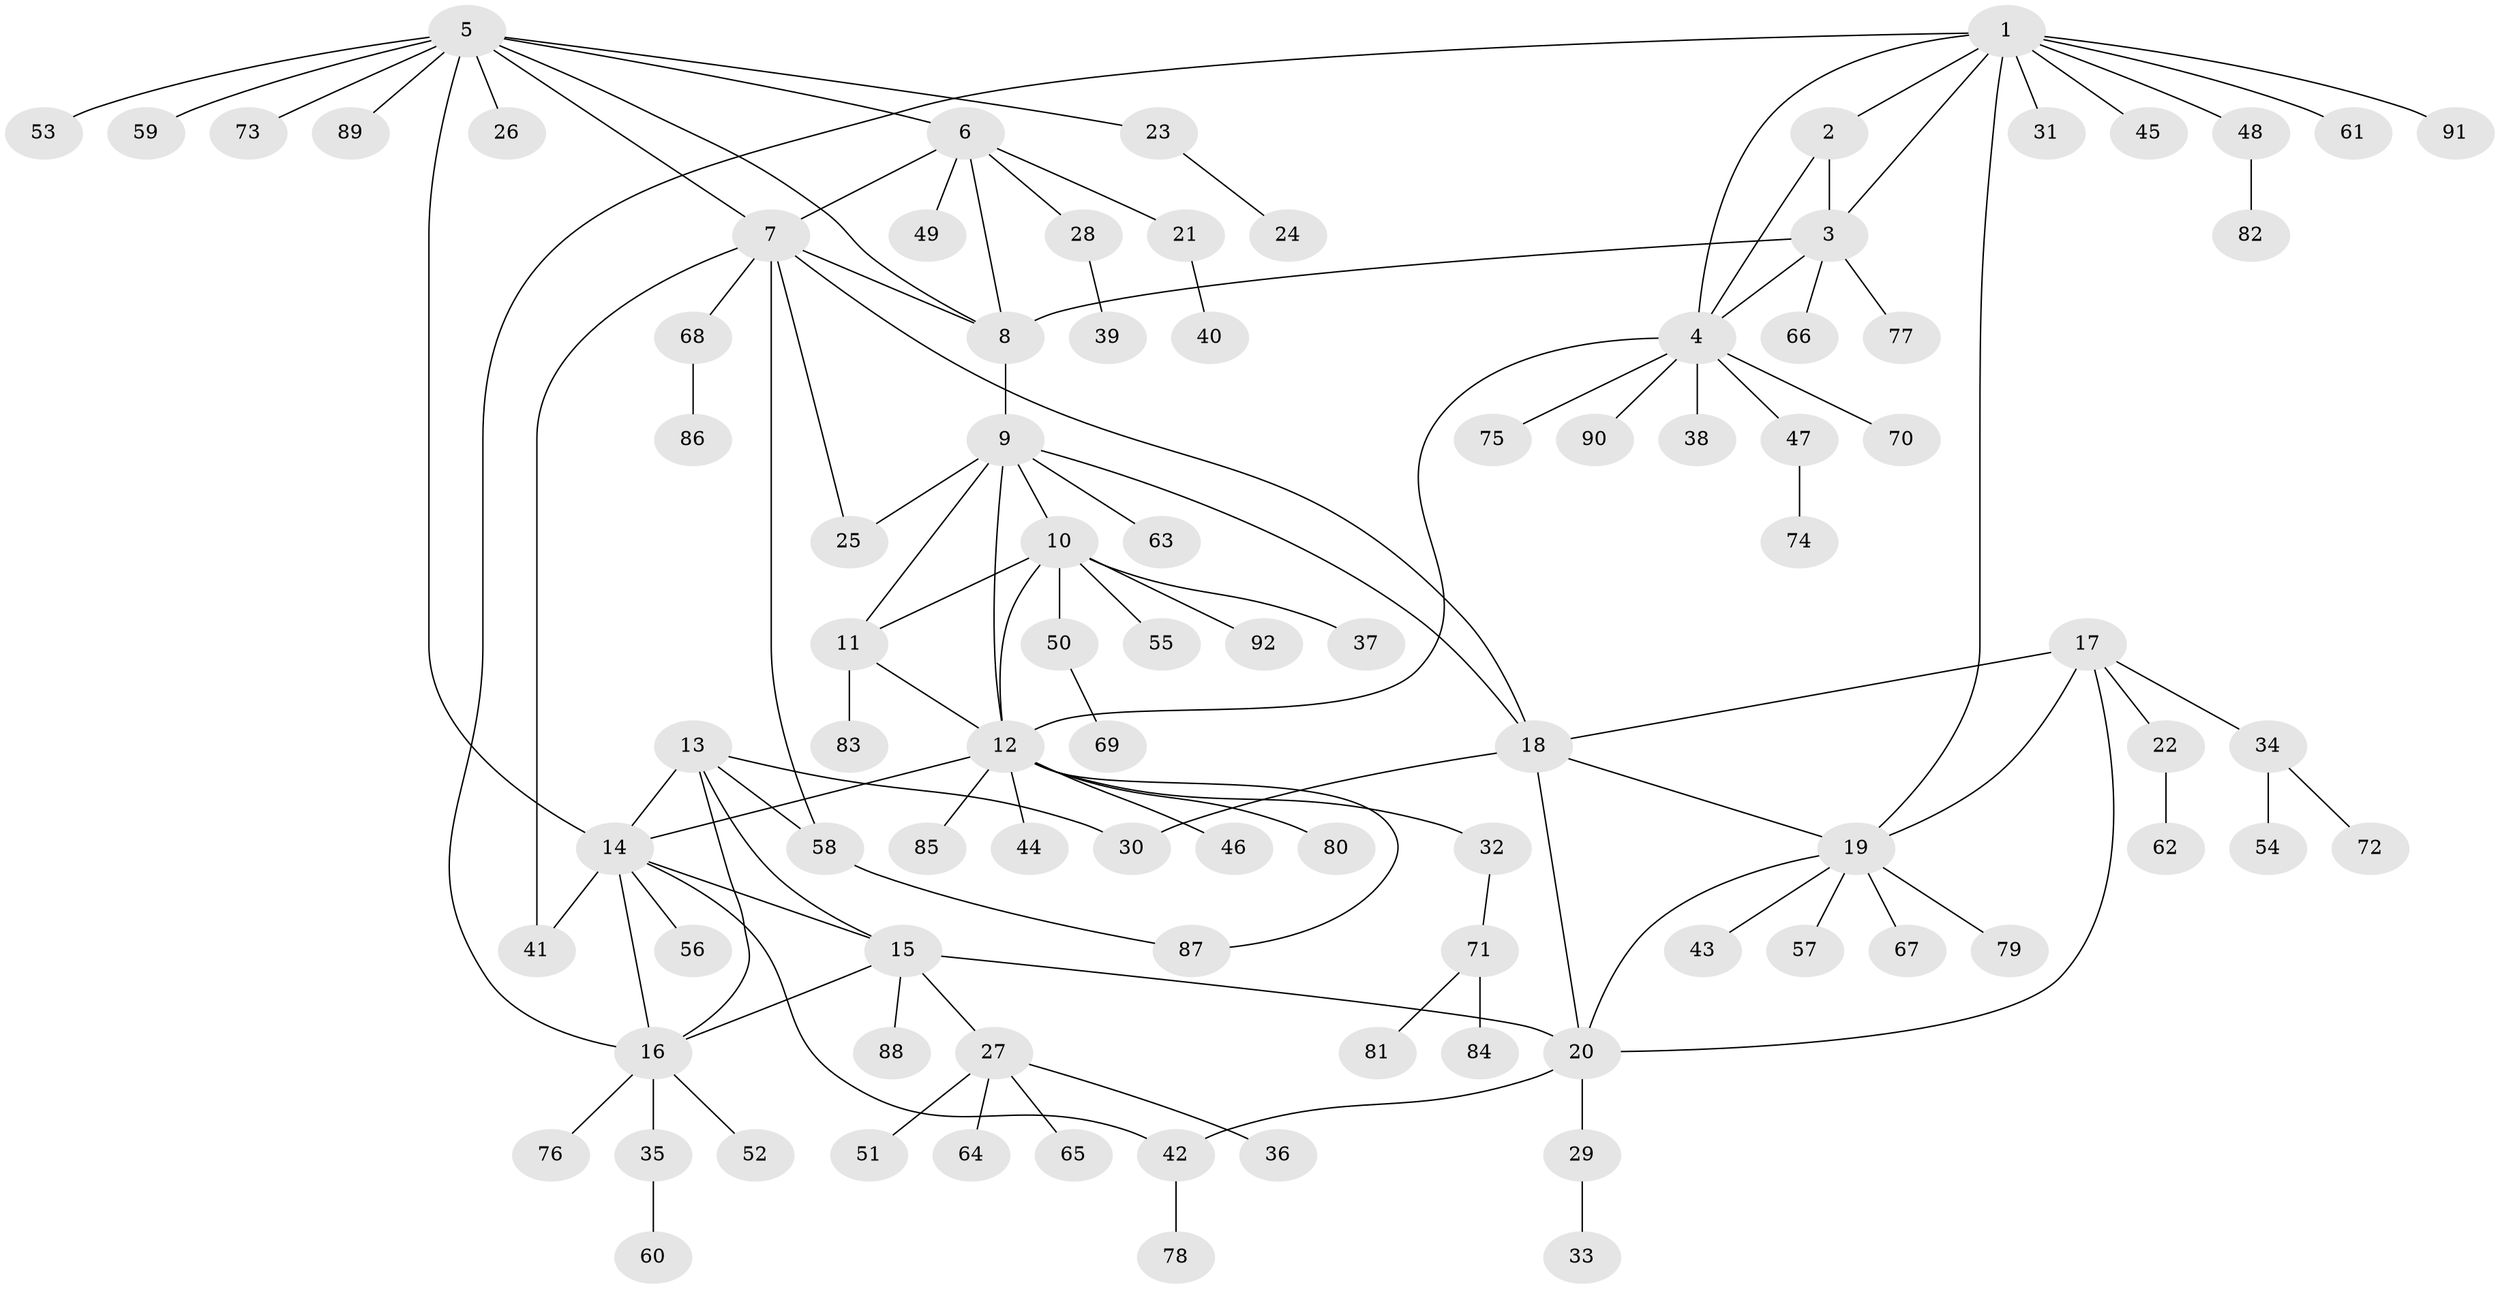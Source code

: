 // coarse degree distribution, {8: 0.030303030303030304, 5: 0.06060606060606061, 7: 0.015151515151515152, 10: 0.045454545454545456, 4: 0.06060606060606061, 6: 0.030303030303030304, 11: 0.015151515151515152, 1: 0.6363636363636364, 2: 0.10606060606060606}
// Generated by graph-tools (version 1.1) at 2025/42/03/06/25 10:42:10]
// undirected, 92 vertices, 118 edges
graph export_dot {
graph [start="1"]
  node [color=gray90,style=filled];
  1;
  2;
  3;
  4;
  5;
  6;
  7;
  8;
  9;
  10;
  11;
  12;
  13;
  14;
  15;
  16;
  17;
  18;
  19;
  20;
  21;
  22;
  23;
  24;
  25;
  26;
  27;
  28;
  29;
  30;
  31;
  32;
  33;
  34;
  35;
  36;
  37;
  38;
  39;
  40;
  41;
  42;
  43;
  44;
  45;
  46;
  47;
  48;
  49;
  50;
  51;
  52;
  53;
  54;
  55;
  56;
  57;
  58;
  59;
  60;
  61;
  62;
  63;
  64;
  65;
  66;
  67;
  68;
  69;
  70;
  71;
  72;
  73;
  74;
  75;
  76;
  77;
  78;
  79;
  80;
  81;
  82;
  83;
  84;
  85;
  86;
  87;
  88;
  89;
  90;
  91;
  92;
  1 -- 2;
  1 -- 3;
  1 -- 4;
  1 -- 16;
  1 -- 19;
  1 -- 31;
  1 -- 45;
  1 -- 48;
  1 -- 61;
  1 -- 91;
  2 -- 3;
  2 -- 4;
  3 -- 4;
  3 -- 8;
  3 -- 66;
  3 -- 77;
  4 -- 12;
  4 -- 38;
  4 -- 47;
  4 -- 70;
  4 -- 75;
  4 -- 90;
  5 -- 6;
  5 -- 7;
  5 -- 8;
  5 -- 14;
  5 -- 23;
  5 -- 26;
  5 -- 53;
  5 -- 59;
  5 -- 73;
  5 -- 89;
  6 -- 7;
  6 -- 8;
  6 -- 21;
  6 -- 28;
  6 -- 49;
  7 -- 8;
  7 -- 18;
  7 -- 25;
  7 -- 41;
  7 -- 58;
  7 -- 68;
  8 -- 9;
  9 -- 10;
  9 -- 11;
  9 -- 12;
  9 -- 18;
  9 -- 25;
  9 -- 63;
  10 -- 11;
  10 -- 12;
  10 -- 37;
  10 -- 50;
  10 -- 55;
  10 -- 92;
  11 -- 12;
  11 -- 83;
  12 -- 14;
  12 -- 32;
  12 -- 44;
  12 -- 46;
  12 -- 80;
  12 -- 85;
  12 -- 87;
  13 -- 14;
  13 -- 15;
  13 -- 16;
  13 -- 30;
  13 -- 58;
  14 -- 15;
  14 -- 16;
  14 -- 41;
  14 -- 42;
  14 -- 56;
  15 -- 16;
  15 -- 20;
  15 -- 27;
  15 -- 88;
  16 -- 35;
  16 -- 52;
  16 -- 76;
  17 -- 18;
  17 -- 19;
  17 -- 20;
  17 -- 22;
  17 -- 34;
  18 -- 19;
  18 -- 20;
  18 -- 30;
  19 -- 20;
  19 -- 43;
  19 -- 57;
  19 -- 67;
  19 -- 79;
  20 -- 29;
  20 -- 42;
  21 -- 40;
  22 -- 62;
  23 -- 24;
  27 -- 36;
  27 -- 51;
  27 -- 64;
  27 -- 65;
  28 -- 39;
  29 -- 33;
  32 -- 71;
  34 -- 54;
  34 -- 72;
  35 -- 60;
  42 -- 78;
  47 -- 74;
  48 -- 82;
  50 -- 69;
  58 -- 87;
  68 -- 86;
  71 -- 81;
  71 -- 84;
}
